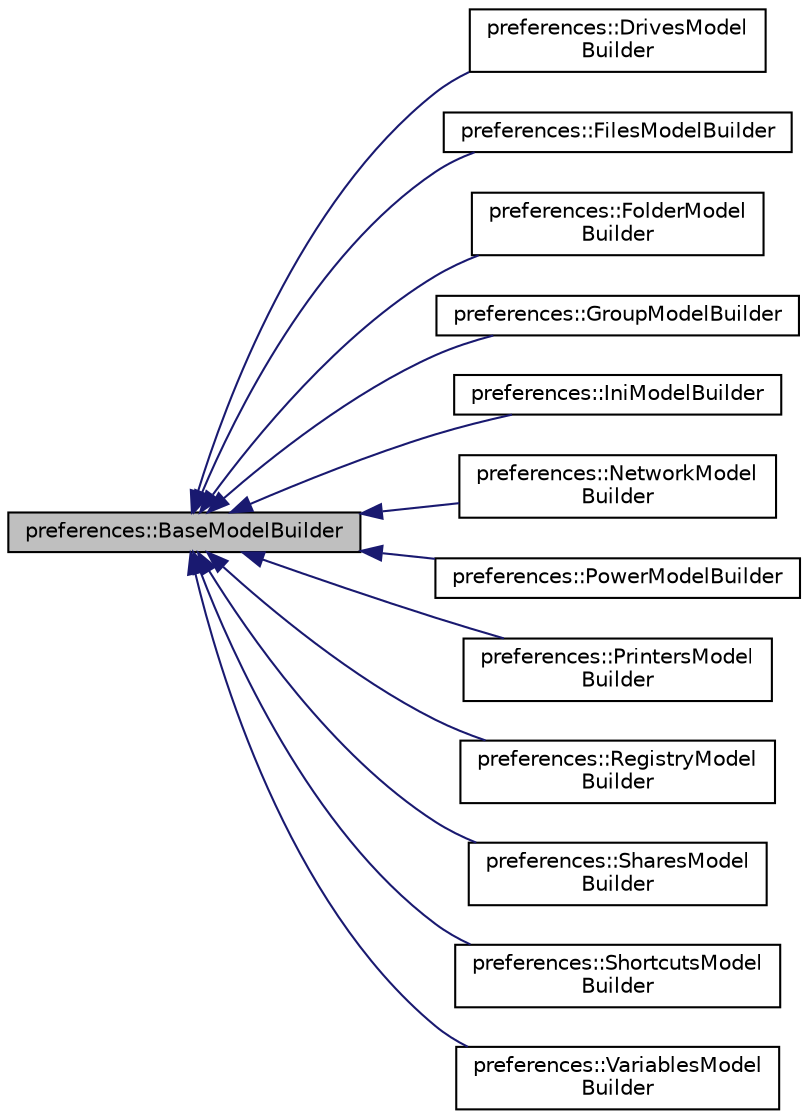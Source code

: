 digraph "preferences::BaseModelBuilder"
{
 // LATEX_PDF_SIZE
  edge [fontname="Helvetica",fontsize="10",labelfontname="Helvetica",labelfontsize="10"];
  node [fontname="Helvetica",fontsize="10",shape=record];
  rankdir="LR";
  Node1 [label="preferences::BaseModelBuilder",height=0.2,width=0.4,color="black", fillcolor="grey75", style="filled", fontcolor="black",tooltip=" "];
  Node1 -> Node2 [dir="back",color="midnightblue",fontsize="10",style="solid",fontname="Helvetica"];
  Node2 [label="preferences::DrivesModel\lBuilder",height=0.2,width=0.4,color="black", fillcolor="white", style="filled",URL="$classpreferences_1_1_drives_model_builder.html",tooltip=" "];
  Node1 -> Node3 [dir="back",color="midnightblue",fontsize="10",style="solid",fontname="Helvetica"];
  Node3 [label="preferences::FilesModelBuilder",height=0.2,width=0.4,color="black", fillcolor="white", style="filled",URL="$classpreferences_1_1_files_model_builder.html",tooltip=" "];
  Node1 -> Node4 [dir="back",color="midnightblue",fontsize="10",style="solid",fontname="Helvetica"];
  Node4 [label="preferences::FolderModel\lBuilder",height=0.2,width=0.4,color="black", fillcolor="white", style="filled",URL="$classpreferences_1_1_folder_model_builder.html",tooltip=" "];
  Node1 -> Node5 [dir="back",color="midnightblue",fontsize="10",style="solid",fontname="Helvetica"];
  Node5 [label="preferences::GroupModelBuilder",height=0.2,width=0.4,color="black", fillcolor="white", style="filled",URL="$classpreferences_1_1_group_model_builder.html",tooltip=" "];
  Node1 -> Node6 [dir="back",color="midnightblue",fontsize="10",style="solid",fontname="Helvetica"];
  Node6 [label="preferences::IniModelBuilder",height=0.2,width=0.4,color="black", fillcolor="white", style="filled",URL="$classpreferences_1_1_ini_model_builder.html",tooltip=" "];
  Node1 -> Node7 [dir="back",color="midnightblue",fontsize="10",style="solid",fontname="Helvetica"];
  Node7 [label="preferences::NetworkModel\lBuilder",height=0.2,width=0.4,color="black", fillcolor="white", style="filled",URL="$classpreferences_1_1_network_model_builder.html",tooltip=" "];
  Node1 -> Node8 [dir="back",color="midnightblue",fontsize="10",style="solid",fontname="Helvetica"];
  Node8 [label="preferences::PowerModelBuilder",height=0.2,width=0.4,color="black", fillcolor="white", style="filled",URL="$classpreferences_1_1_power_model_builder.html",tooltip=" "];
  Node1 -> Node9 [dir="back",color="midnightblue",fontsize="10",style="solid",fontname="Helvetica"];
  Node9 [label="preferences::PrintersModel\lBuilder",height=0.2,width=0.4,color="black", fillcolor="white", style="filled",URL="$classpreferences_1_1_printers_model_builder.html",tooltip=" "];
  Node1 -> Node10 [dir="back",color="midnightblue",fontsize="10",style="solid",fontname="Helvetica"];
  Node10 [label="preferences::RegistryModel\lBuilder",height=0.2,width=0.4,color="black", fillcolor="white", style="filled",URL="$classpreferences_1_1_registry_model_builder.html",tooltip=" "];
  Node1 -> Node11 [dir="back",color="midnightblue",fontsize="10",style="solid",fontname="Helvetica"];
  Node11 [label="preferences::SharesModel\lBuilder",height=0.2,width=0.4,color="black", fillcolor="white", style="filled",URL="$classpreferences_1_1_shares_model_builder.html",tooltip=" "];
  Node1 -> Node12 [dir="back",color="midnightblue",fontsize="10",style="solid",fontname="Helvetica"];
  Node12 [label="preferences::ShortcutsModel\lBuilder",height=0.2,width=0.4,color="black", fillcolor="white", style="filled",URL="$classpreferences_1_1_shortcuts_model_builder.html",tooltip=" "];
  Node1 -> Node13 [dir="back",color="midnightblue",fontsize="10",style="solid",fontname="Helvetica"];
  Node13 [label="preferences::VariablesModel\lBuilder",height=0.2,width=0.4,color="black", fillcolor="white", style="filled",URL="$classpreferences_1_1_variables_model_builder.html",tooltip=" "];
}
